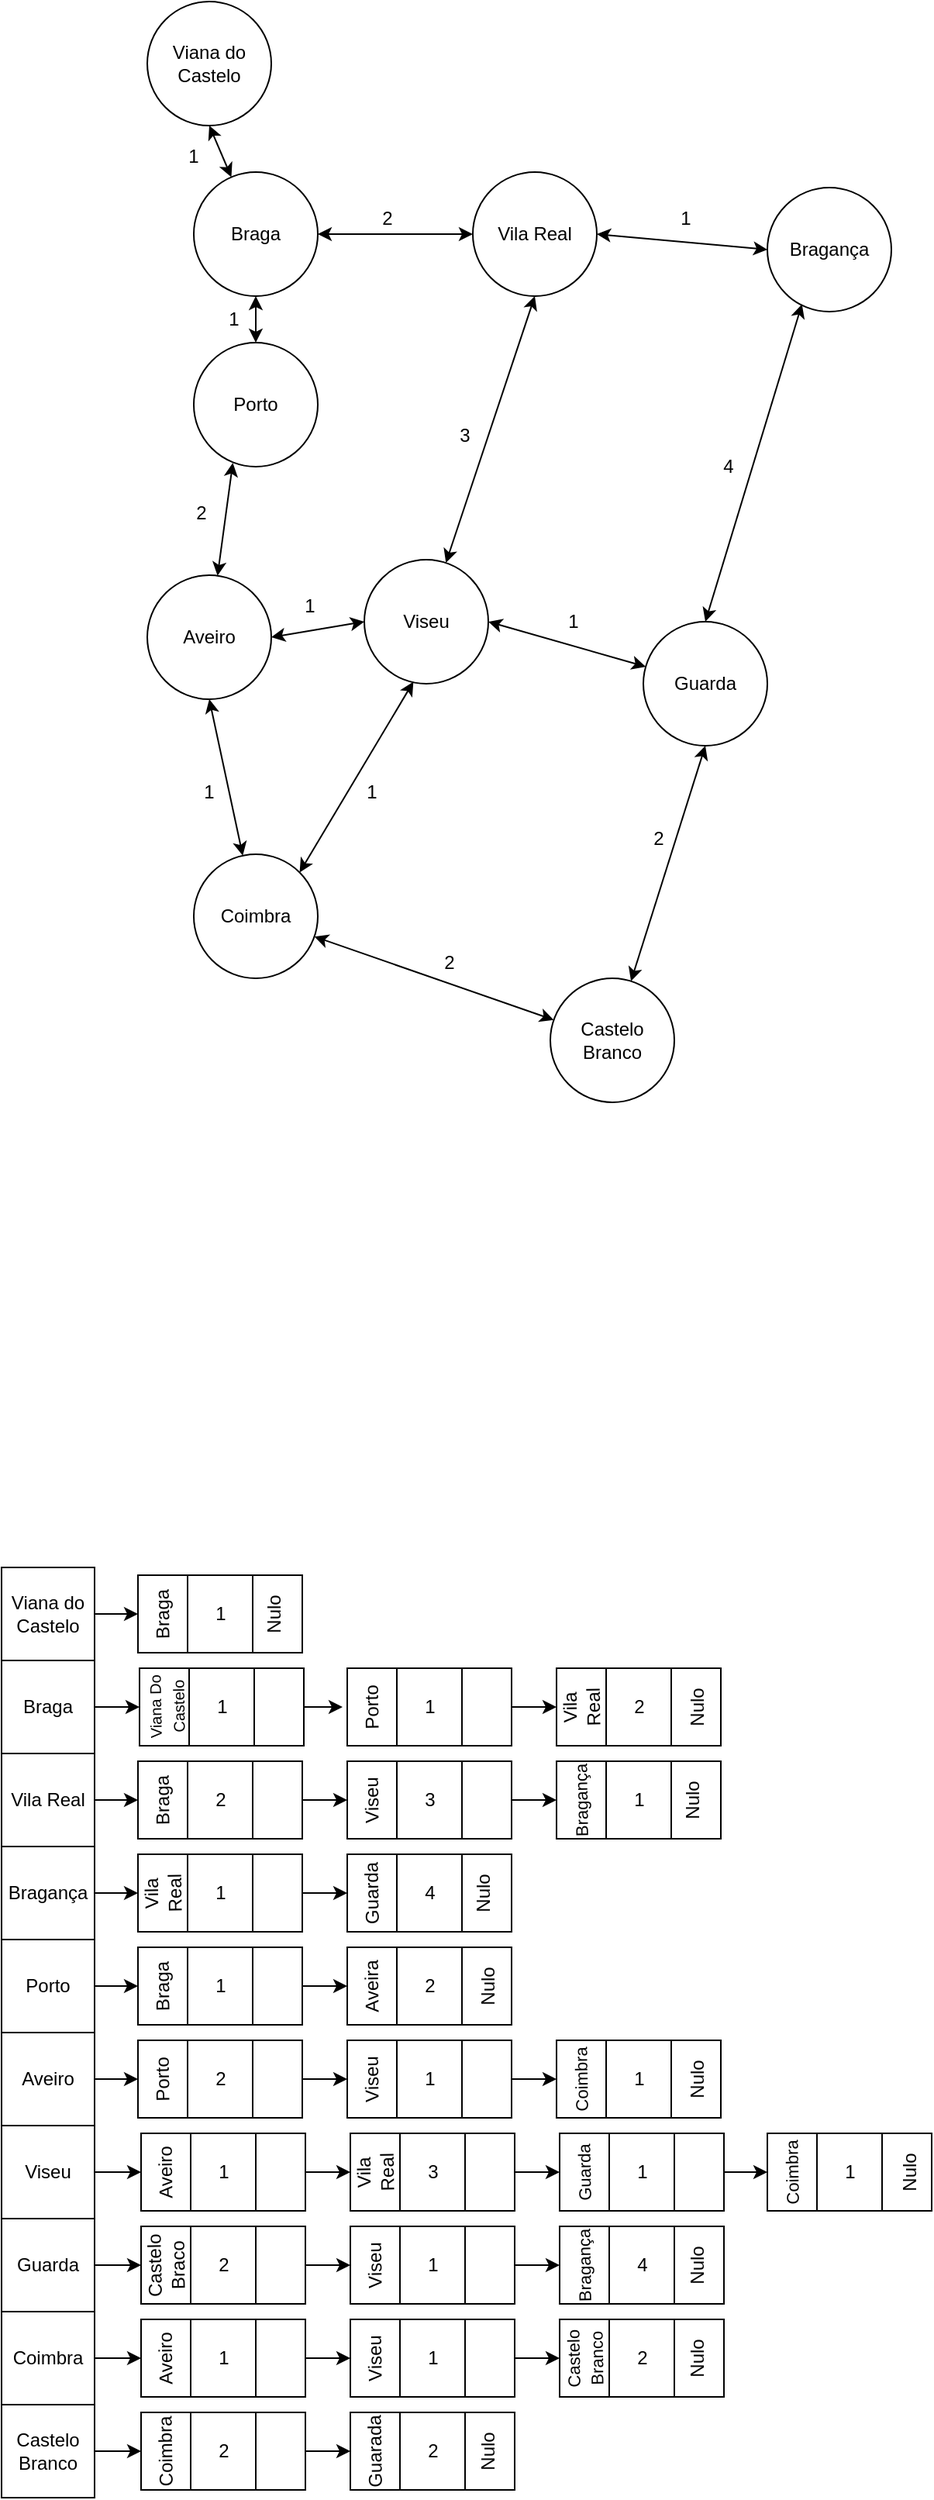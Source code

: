 <mxfile version="13.1.3" type="device"><diagram id="NVcvE7cO27lA0nnfv-eM" name="Page-1"><mxGraphModel dx="1673" dy="946" grid="1" gridSize="10" guides="1" tooltips="1" connect="1" arrows="1" fold="1" page="1" pageScale="1" pageWidth="827" pageHeight="1169" math="0" shadow="0"><root><mxCell id="0"/><mxCell id="1" parent="0"/><mxCell id="3YwK99u5_IpvNGPO7dQ3-2" value="Viana do Castelo" style="ellipse;whiteSpace=wrap;html=1;aspect=fixed;" parent="1" vertex="1"><mxGeometry x="174" y="230" width="80" height="80" as="geometry"/></mxCell><mxCell id="3YwK99u5_IpvNGPO7dQ3-3" value="Braga" style="ellipse;whiteSpace=wrap;html=1;aspect=fixed;" parent="1" vertex="1"><mxGeometry x="204" y="340" width="80" height="80" as="geometry"/></mxCell><mxCell id="3YwK99u5_IpvNGPO7dQ3-4" value="Porto" style="ellipse;whiteSpace=wrap;html=1;aspect=fixed;" parent="1" vertex="1"><mxGeometry x="204" y="450" width="80" height="80" as="geometry"/></mxCell><mxCell id="3YwK99u5_IpvNGPO7dQ3-5" value="Aveiro" style="ellipse;whiteSpace=wrap;html=1;aspect=fixed;" parent="1" vertex="1"><mxGeometry x="174" y="600" width="80" height="80" as="geometry"/></mxCell><mxCell id="3YwK99u5_IpvNGPO7dQ3-6" value="Vila Real" style="ellipse;whiteSpace=wrap;html=1;aspect=fixed;" parent="1" vertex="1"><mxGeometry x="384" y="340" width="80" height="80" as="geometry"/></mxCell><mxCell id="3YwK99u5_IpvNGPO7dQ3-7" value="Viseu" style="ellipse;whiteSpace=wrap;html=1;aspect=fixed;" parent="1" vertex="1"><mxGeometry x="314" y="590" width="80" height="80" as="geometry"/></mxCell><mxCell id="3YwK99u5_IpvNGPO7dQ3-8" value="Guarda" style="ellipse;whiteSpace=wrap;html=1;aspect=fixed;" parent="1" vertex="1"><mxGeometry x="494" y="630" width="80" height="80" as="geometry"/></mxCell><mxCell id="3YwK99u5_IpvNGPO7dQ3-9" value="Bragança" style="ellipse;whiteSpace=wrap;html=1;aspect=fixed;" parent="1" vertex="1"><mxGeometry x="574" y="350" width="80" height="80" as="geometry"/></mxCell><mxCell id="3YwK99u5_IpvNGPO7dQ3-10" value="Coimbra" style="ellipse;whiteSpace=wrap;html=1;aspect=fixed;" parent="1" vertex="1"><mxGeometry x="204" y="780" width="80" height="80" as="geometry"/></mxCell><mxCell id="3YwK99u5_IpvNGPO7dQ3-11" value="Castelo Branco" style="ellipse;whiteSpace=wrap;html=1;aspect=fixed;" parent="1" vertex="1"><mxGeometry x="434" y="860" width="80" height="80" as="geometry"/></mxCell><mxCell id="3YwK99u5_IpvNGPO7dQ3-12" value="" style="endArrow=classic;startArrow=classic;html=1;entryX=0.5;entryY=1;entryDx=0;entryDy=0;" parent="1" source="3YwK99u5_IpvNGPO7dQ3-3" target="3YwK99u5_IpvNGPO7dQ3-2" edge="1"><mxGeometry width="50" height="50" relative="1" as="geometry"><mxPoint x="134" y="420" as="sourcePoint"/><mxPoint x="184" y="370" as="targetPoint"/></mxGeometry></mxCell><mxCell id="3YwK99u5_IpvNGPO7dQ3-13" value="" style="endArrow=classic;startArrow=classic;html=1;exitX=1;exitY=0.5;exitDx=0;exitDy=0;entryX=0;entryY=0.5;entryDx=0;entryDy=0;" parent="1" source="3YwK99u5_IpvNGPO7dQ3-3" target="3YwK99u5_IpvNGPO7dQ3-6" edge="1"><mxGeometry width="50" height="50" relative="1" as="geometry"><mxPoint x="324" y="480" as="sourcePoint"/><mxPoint x="374" y="430" as="targetPoint"/></mxGeometry></mxCell><mxCell id="3YwK99u5_IpvNGPO7dQ3-14" value="" style="endArrow=classic;startArrow=classic;html=1;exitX=1;exitY=0.5;exitDx=0;exitDy=0;entryX=0;entryY=0.5;entryDx=0;entryDy=0;" parent="1" source="3YwK99u5_IpvNGPO7dQ3-6" target="3YwK99u5_IpvNGPO7dQ3-9" edge="1"><mxGeometry width="50" height="50" relative="1" as="geometry"><mxPoint x="474" y="490" as="sourcePoint"/><mxPoint x="524" y="440" as="targetPoint"/></mxGeometry></mxCell><mxCell id="3YwK99u5_IpvNGPO7dQ3-15" value="" style="endArrow=classic;startArrow=classic;html=1;exitX=0.5;exitY=1;exitDx=0;exitDy=0;entryX=0.5;entryY=0;entryDx=0;entryDy=0;" parent="1" source="3YwK99u5_IpvNGPO7dQ3-3" target="3YwK99u5_IpvNGPO7dQ3-4" edge="1"><mxGeometry width="50" height="50" relative="1" as="geometry"><mxPoint x="314" y="490" as="sourcePoint"/><mxPoint x="364" y="440" as="targetPoint"/></mxGeometry></mxCell><mxCell id="3YwK99u5_IpvNGPO7dQ3-16" value="" style="endArrow=classic;startArrow=classic;html=1;exitX=0.315;exitY=0.969;exitDx=0;exitDy=0;exitPerimeter=0;" parent="1" source="3YwK99u5_IpvNGPO7dQ3-4" target="3YwK99u5_IpvNGPO7dQ3-5" edge="1"><mxGeometry width="50" height="50" relative="1" as="geometry"><mxPoint x="834" y="640" as="sourcePoint"/><mxPoint x="454" y="510" as="targetPoint"/></mxGeometry></mxCell><mxCell id="3YwK99u5_IpvNGPO7dQ3-17" value="" style="endArrow=classic;startArrow=classic;html=1;exitX=1;exitY=0.5;exitDx=0;exitDy=0;entryX=0;entryY=0.5;entryDx=0;entryDy=0;" parent="1" source="3YwK99u5_IpvNGPO7dQ3-5" target="3YwK99u5_IpvNGPO7dQ3-7" edge="1"><mxGeometry width="50" height="50" relative="1" as="geometry"><mxPoint x="284" y="590" as="sourcePoint"/><mxPoint x="334" y="540" as="targetPoint"/></mxGeometry></mxCell><mxCell id="3YwK99u5_IpvNGPO7dQ3-18" value="" style="endArrow=classic;startArrow=classic;html=1;exitX=1;exitY=0.5;exitDx=0;exitDy=0;" parent="1" source="3YwK99u5_IpvNGPO7dQ3-7" target="3YwK99u5_IpvNGPO7dQ3-8" edge="1"><mxGeometry width="50" height="50" relative="1" as="geometry"><mxPoint x="404" y="620" as="sourcePoint"/><mxPoint x="454" y="570" as="targetPoint"/></mxGeometry></mxCell><mxCell id="3YwK99u5_IpvNGPO7dQ3-19" value="" style="endArrow=classic;startArrow=classic;html=1;entryX=0.5;entryY=1;entryDx=0;entryDy=0;" parent="1" source="3YwK99u5_IpvNGPO7dQ3-7" target="3YwK99u5_IpvNGPO7dQ3-6" edge="1"><mxGeometry width="50" height="50" relative="1" as="geometry"><mxPoint x="394" y="540" as="sourcePoint"/><mxPoint x="444" y="490" as="targetPoint"/></mxGeometry></mxCell><mxCell id="3YwK99u5_IpvNGPO7dQ3-20" value="" style="endArrow=classic;startArrow=classic;html=1;exitX=0.5;exitY=0;exitDx=0;exitDy=0;entryX=0.279;entryY=0.94;entryDx=0;entryDy=0;entryPerimeter=0;" parent="1" source="3YwK99u5_IpvNGPO7dQ3-8" target="3YwK99u5_IpvNGPO7dQ3-9" edge="1"><mxGeometry width="50" height="50" relative="1" as="geometry"><mxPoint x="494" y="540" as="sourcePoint"/><mxPoint x="944" y="610" as="targetPoint"/></mxGeometry></mxCell><mxCell id="3YwK99u5_IpvNGPO7dQ3-21" value="" style="endArrow=classic;startArrow=classic;html=1;entryX=0.396;entryY=0.984;entryDx=0;entryDy=0;entryPerimeter=0;exitX=1;exitY=0;exitDx=0;exitDy=0;" parent="1" source="3YwK99u5_IpvNGPO7dQ3-10" target="3YwK99u5_IpvNGPO7dQ3-7" edge="1"><mxGeometry width="50" height="50" relative="1" as="geometry"><mxPoint x="224" y="760" as="sourcePoint"/><mxPoint x="274" y="710" as="targetPoint"/></mxGeometry></mxCell><mxCell id="3YwK99u5_IpvNGPO7dQ3-22" value="" style="endArrow=classic;startArrow=classic;html=1;entryX=0.5;entryY=1;entryDx=0;entryDy=0;" parent="1" source="3YwK99u5_IpvNGPO7dQ3-10" target="3YwK99u5_IpvNGPO7dQ3-5" edge="1"><mxGeometry width="50" height="50" relative="1" as="geometry"><mxPoint x="184" y="760" as="sourcePoint"/><mxPoint x="234" y="710" as="targetPoint"/></mxGeometry></mxCell><mxCell id="3YwK99u5_IpvNGPO7dQ3-23" value="" style="endArrow=classic;startArrow=classic;html=1;entryX=0.5;entryY=1;entryDx=0;entryDy=0;" parent="1" source="3YwK99u5_IpvNGPO7dQ3-11" target="3YwK99u5_IpvNGPO7dQ3-8" edge="1"><mxGeometry width="50" height="50" relative="1" as="geometry"><mxPoint x="424" y="800" as="sourcePoint"/><mxPoint x="474" y="750" as="targetPoint"/></mxGeometry></mxCell><mxCell id="3YwK99u5_IpvNGPO7dQ3-24" value="" style="endArrow=classic;startArrow=classic;html=1;" parent="1" source="3YwK99u5_IpvNGPO7dQ3-10" target="3YwK99u5_IpvNGPO7dQ3-11" edge="1"><mxGeometry width="50" height="50" relative="1" as="geometry"><mxPoint x="354" y="890" as="sourcePoint"/><mxPoint x="404" y="840" as="targetPoint"/></mxGeometry></mxCell><mxCell id="3YwK99u5_IpvNGPO7dQ3-25" value="1" style="text;html=1;strokeColor=none;fillColor=none;align=center;verticalAlign=middle;whiteSpace=wrap;rounded=0;" parent="1" vertex="1"><mxGeometry x="194" y="320" width="20" height="20" as="geometry"/></mxCell><mxCell id="3YwK99u5_IpvNGPO7dQ3-26" value="1" style="text;html=1;strokeColor=none;fillColor=none;align=center;verticalAlign=middle;whiteSpace=wrap;rounded=0;" parent="1" vertex="1"><mxGeometry x="225" y="425" width="10" height="20" as="geometry"/></mxCell><mxCell id="3YwK99u5_IpvNGPO7dQ3-28" value="2" style="text;html=1;strokeColor=none;fillColor=none;align=center;verticalAlign=middle;whiteSpace=wrap;rounded=0;" parent="1" vertex="1"><mxGeometry x="324" y="360" width="10" height="20" as="geometry"/></mxCell><mxCell id="3YwK99u5_IpvNGPO7dQ3-29" value="2" style="text;html=1;strokeColor=none;fillColor=none;align=center;verticalAlign=middle;whiteSpace=wrap;rounded=0;" parent="1" vertex="1"><mxGeometry x="204" y="550" width="10" height="20" as="geometry"/></mxCell><mxCell id="3YwK99u5_IpvNGPO7dQ3-30" value="1" style="text;html=1;strokeColor=none;fillColor=none;align=center;verticalAlign=middle;whiteSpace=wrap;rounded=0;" parent="1" vertex="1"><mxGeometry x="274" y="610" width="10" height="20" as="geometry"/></mxCell><mxCell id="3YwK99u5_IpvNGPO7dQ3-31" value="3" style="text;html=1;strokeColor=none;fillColor=none;align=center;verticalAlign=middle;whiteSpace=wrap;rounded=0;" parent="1" vertex="1"><mxGeometry x="374" y="500" width="10" height="20" as="geometry"/></mxCell><mxCell id="3YwK99u5_IpvNGPO7dQ3-32" value="1" style="text;html=1;strokeColor=none;fillColor=none;align=center;verticalAlign=middle;whiteSpace=wrap;rounded=0;" parent="1" vertex="1"><mxGeometry x="444" y="620" width="10" height="20" as="geometry"/></mxCell><mxCell id="3YwK99u5_IpvNGPO7dQ3-33" value="1" style="text;html=1;strokeColor=none;fillColor=none;align=center;verticalAlign=middle;whiteSpace=wrap;rounded=0;" parent="1" vertex="1"><mxGeometry x="514" y="360" width="15" height="20" as="geometry"/></mxCell><mxCell id="3YwK99u5_IpvNGPO7dQ3-34" value="4" style="text;html=1;strokeColor=none;fillColor=none;align=center;verticalAlign=middle;whiteSpace=wrap;rounded=0;" parent="1" vertex="1"><mxGeometry x="544" y="520" width="10" height="20" as="geometry"/></mxCell><mxCell id="3YwK99u5_IpvNGPO7dQ3-35" value="1" style="text;html=1;strokeColor=none;fillColor=none;align=center;verticalAlign=middle;whiteSpace=wrap;rounded=0;" parent="1" vertex="1"><mxGeometry x="209" y="730" width="10" height="20" as="geometry"/></mxCell><mxCell id="3YwK99u5_IpvNGPO7dQ3-36" value="1" style="text;html=1;strokeColor=none;fillColor=none;align=center;verticalAlign=middle;whiteSpace=wrap;rounded=0;" parent="1" vertex="1"><mxGeometry x="314" y="730" width="10" height="20" as="geometry"/></mxCell><mxCell id="3YwK99u5_IpvNGPO7dQ3-37" value="2" style="text;html=1;strokeColor=none;fillColor=none;align=center;verticalAlign=middle;whiteSpace=wrap;rounded=0;" parent="1" vertex="1"><mxGeometry x="364" y="840" width="10" height="20" as="geometry"/></mxCell><mxCell id="3YwK99u5_IpvNGPO7dQ3-38" value="2" style="text;html=1;strokeColor=none;fillColor=none;align=center;verticalAlign=middle;whiteSpace=wrap;rounded=0;" parent="1" vertex="1"><mxGeometry x="499" y="760" width="10" height="20" as="geometry"/></mxCell><mxCell id="wB2YZSrQvZkspdlCAFsb-27" style="edgeStyle=orthogonalEdgeStyle;rounded=0;orthogonalLoop=1;jettySize=auto;html=1;exitX=1;exitY=0.5;exitDx=0;exitDy=0;entryX=0;entryY=0.5;entryDx=0;entryDy=0;" edge="1" parent="1" source="wB2YZSrQvZkspdlCAFsb-4" target="wB2YZSrQvZkspdlCAFsb-24"><mxGeometry relative="1" as="geometry"/></mxCell><mxCell id="wB2YZSrQvZkspdlCAFsb-4" value="Viana do Castelo" style="whiteSpace=wrap;html=1;aspect=fixed;" vertex="1" parent="1"><mxGeometry x="80" y="1240" width="60" height="60" as="geometry"/></mxCell><mxCell id="wB2YZSrQvZkspdlCAFsb-123" style="edgeStyle=orthogonalEdgeStyle;rounded=0;orthogonalLoop=1;jettySize=auto;html=1;exitX=1;exitY=0.5;exitDx=0;exitDy=0;entryX=0;entryY=0.5;entryDx=0;entryDy=0;" edge="1" parent="1" source="wB2YZSrQvZkspdlCAFsb-15" target="wB2YZSrQvZkspdlCAFsb-120"><mxGeometry relative="1" as="geometry"/></mxCell><mxCell id="wB2YZSrQvZkspdlCAFsb-15" value="Braga" style="whiteSpace=wrap;html=1;aspect=fixed;" vertex="1" parent="1"><mxGeometry x="80" y="1300" width="60" height="60" as="geometry"/></mxCell><mxCell id="wB2YZSrQvZkspdlCAFsb-43" style="edgeStyle=orthogonalEdgeStyle;rounded=0;orthogonalLoop=1;jettySize=auto;html=1;exitX=1;exitY=0.5;exitDx=0;exitDy=0;entryX=0;entryY=0.5;entryDx=0;entryDy=0;" edge="1" parent="1" source="wB2YZSrQvZkspdlCAFsb-16" target="wB2YZSrQvZkspdlCAFsb-37"><mxGeometry relative="1" as="geometry"/></mxCell><mxCell id="wB2YZSrQvZkspdlCAFsb-16" value="Vila Real" style="whiteSpace=wrap;html=1;aspect=fixed;" vertex="1" parent="1"><mxGeometry x="80" y="1360" width="60" height="60" as="geometry"/></mxCell><mxCell id="wB2YZSrQvZkspdlCAFsb-62" style="edgeStyle=orthogonalEdgeStyle;rounded=0;orthogonalLoop=1;jettySize=auto;html=1;exitX=1;exitY=0.5;exitDx=0;exitDy=0;entryX=0;entryY=0.5;entryDx=0;entryDy=0;" edge="1" parent="1" source="wB2YZSrQvZkspdlCAFsb-17" target="wB2YZSrQvZkspdlCAFsb-53"><mxGeometry relative="1" as="geometry"/></mxCell><mxCell id="wB2YZSrQvZkspdlCAFsb-17" value="Bragança" style="whiteSpace=wrap;html=1;aspect=fixed;" vertex="1" parent="1"><mxGeometry x="80" y="1420" width="60" height="60" as="geometry"/></mxCell><mxCell id="wB2YZSrQvZkspdlCAFsb-63" style="edgeStyle=orthogonalEdgeStyle;rounded=0;orthogonalLoop=1;jettySize=auto;html=1;exitX=1;exitY=0.5;exitDx=0;exitDy=0;entryX=0;entryY=0.5;entryDx=0;entryDy=0;" edge="1" parent="1" source="wB2YZSrQvZkspdlCAFsb-18" target="wB2YZSrQvZkspdlCAFsb-58"><mxGeometry relative="1" as="geometry"/></mxCell><mxCell id="wB2YZSrQvZkspdlCAFsb-18" value="Porto" style="whiteSpace=wrap;html=1;aspect=fixed;" vertex="1" parent="1"><mxGeometry x="80" y="1480" width="60" height="60" as="geometry"/></mxCell><mxCell id="wB2YZSrQvZkspdlCAFsb-104" style="edgeStyle=orthogonalEdgeStyle;rounded=0;orthogonalLoop=1;jettySize=auto;html=1;exitX=1;exitY=0.5;exitDx=0;exitDy=0;entryX=0;entryY=0.5;entryDx=0;entryDy=0;" edge="1" parent="1" source="wB2YZSrQvZkspdlCAFsb-19" target="wB2YZSrQvZkspdlCAFsb-65"><mxGeometry relative="1" as="geometry"/></mxCell><mxCell id="wB2YZSrQvZkspdlCAFsb-19" value="Aveiro" style="whiteSpace=wrap;html=1;aspect=fixed;" vertex="1" parent="1"><mxGeometry x="80" y="1540" width="60" height="60" as="geometry"/></mxCell><mxCell id="wB2YZSrQvZkspdlCAFsb-105" style="edgeStyle=orthogonalEdgeStyle;rounded=0;orthogonalLoop=1;jettySize=auto;html=1;exitX=1;exitY=0.5;exitDx=0;exitDy=0;entryX=0;entryY=0.5;entryDx=0;entryDy=0;" edge="1" parent="1" source="wB2YZSrQvZkspdlCAFsb-20" target="wB2YZSrQvZkspdlCAFsb-73"><mxGeometry relative="1" as="geometry"/></mxCell><mxCell id="wB2YZSrQvZkspdlCAFsb-20" value="Viseu" style="whiteSpace=wrap;html=1;aspect=fixed;" vertex="1" parent="1"><mxGeometry x="80" y="1600" width="60" height="60" as="geometry"/></mxCell><mxCell id="wB2YZSrQvZkspdlCAFsb-107" style="edgeStyle=orthogonalEdgeStyle;rounded=0;orthogonalLoop=1;jettySize=auto;html=1;exitX=1;exitY=0.5;exitDx=0;exitDy=0;entryX=0;entryY=0.5;entryDx=0;entryDy=0;" edge="1" parent="1" source="wB2YZSrQvZkspdlCAFsb-21" target="wB2YZSrQvZkspdlCAFsb-84"><mxGeometry relative="1" as="geometry"/></mxCell><mxCell id="wB2YZSrQvZkspdlCAFsb-21" value="Guarda" style="whiteSpace=wrap;html=1;aspect=fixed;" vertex="1" parent="1"><mxGeometry x="80" y="1660" width="60" height="60" as="geometry"/></mxCell><mxCell id="wB2YZSrQvZkspdlCAFsb-108" style="edgeStyle=orthogonalEdgeStyle;rounded=0;orthogonalLoop=1;jettySize=auto;html=1;exitX=1;exitY=0.5;exitDx=0;exitDy=0;entryX=0;entryY=0.5;entryDx=0;entryDy=0;" edge="1" parent="1" source="wB2YZSrQvZkspdlCAFsb-22" target="wB2YZSrQvZkspdlCAFsb-92"><mxGeometry relative="1" as="geometry"/></mxCell><mxCell id="wB2YZSrQvZkspdlCAFsb-22" value="Coimbra" style="whiteSpace=wrap;html=1;aspect=fixed;" vertex="1" parent="1"><mxGeometry x="80" y="1720" width="60" height="60" as="geometry"/></mxCell><mxCell id="wB2YZSrQvZkspdlCAFsb-109" style="edgeStyle=orthogonalEdgeStyle;rounded=0;orthogonalLoop=1;jettySize=auto;html=1;exitX=1;exitY=0.5;exitDx=0;exitDy=0;entryX=0;entryY=0.5;entryDx=0;entryDy=0;" edge="1" parent="1" source="wB2YZSrQvZkspdlCAFsb-23" target="wB2YZSrQvZkspdlCAFsb-100"><mxGeometry relative="1" as="geometry"/></mxCell><mxCell id="wB2YZSrQvZkspdlCAFsb-23" value="Castelo Branco" style="whiteSpace=wrap;html=1;aspect=fixed;" vertex="1" parent="1"><mxGeometry x="80" y="1780" width="60" height="60" as="geometry"/></mxCell><mxCell id="wB2YZSrQvZkspdlCAFsb-24" value="1" style="shape=process;whiteSpace=wrap;html=1;backgroundOutline=1;size=0.3;" vertex="1" parent="1"><mxGeometry x="168" y="1245" width="106" height="50" as="geometry"/></mxCell><mxCell id="wB2YZSrQvZkspdlCAFsb-25" value="Braga" style="text;html=1;strokeColor=none;fillColor=none;align=center;verticalAlign=middle;whiteSpace=wrap;rounded=0;rotation=-91;" vertex="1" parent="1"><mxGeometry x="164" y="1260" width="40" height="20" as="geometry"/></mxCell><mxCell id="wB2YZSrQvZkspdlCAFsb-34" style="edgeStyle=orthogonalEdgeStyle;rounded=0;orthogonalLoop=1;jettySize=auto;html=1;exitX=1;exitY=0.5;exitDx=0;exitDy=0;entryX=0;entryY=0.5;entryDx=0;entryDy=0;" edge="1" parent="1" source="wB2YZSrQvZkspdlCAFsb-30" target="wB2YZSrQvZkspdlCAFsb-32"><mxGeometry relative="1" as="geometry"/></mxCell><mxCell id="wB2YZSrQvZkspdlCAFsb-30" value="1" style="shape=process;whiteSpace=wrap;html=1;backgroundOutline=1;size=0.3;" vertex="1" parent="1"><mxGeometry x="303" y="1305" width="106" height="50" as="geometry"/></mxCell><mxCell id="wB2YZSrQvZkspdlCAFsb-31" value="Porto" style="text;html=1;strokeColor=none;fillColor=none;align=center;verticalAlign=middle;whiteSpace=wrap;rounded=0;rotation=-91;" vertex="1" parent="1"><mxGeometry x="299" y="1320" width="40" height="20" as="geometry"/></mxCell><mxCell id="wB2YZSrQvZkspdlCAFsb-32" value="2" style="shape=process;whiteSpace=wrap;html=1;backgroundOutline=1;size=0.3;" vertex="1" parent="1"><mxGeometry x="438" y="1305" width="106" height="50" as="geometry"/></mxCell><mxCell id="wB2YZSrQvZkspdlCAFsb-33" value="Vila Real" style="text;html=1;strokeColor=none;fillColor=none;align=center;verticalAlign=middle;whiteSpace=wrap;rounded=0;rotation=-91;" vertex="1" parent="1"><mxGeometry x="434" y="1320" width="40" height="20" as="geometry"/></mxCell><mxCell id="wB2YZSrQvZkspdlCAFsb-36" style="edgeStyle=orthogonalEdgeStyle;rounded=0;orthogonalLoop=1;jettySize=auto;html=1;exitX=1;exitY=0.5;exitDx=0;exitDy=0;entryX=0;entryY=0.5;entryDx=0;entryDy=0;" edge="1" parent="1" source="wB2YZSrQvZkspdlCAFsb-37" target="wB2YZSrQvZkspdlCAFsb-39"><mxGeometry relative="1" as="geometry"/></mxCell><mxCell id="wB2YZSrQvZkspdlCAFsb-37" value="2" style="shape=process;whiteSpace=wrap;html=1;backgroundOutline=1;size=0.3;" vertex="1" parent="1"><mxGeometry x="168" y="1365" width="106" height="50" as="geometry"/></mxCell><mxCell id="wB2YZSrQvZkspdlCAFsb-38" value="Braga" style="text;html=1;strokeColor=none;fillColor=none;align=center;verticalAlign=middle;whiteSpace=wrap;rounded=0;rotation=-91;" vertex="1" parent="1"><mxGeometry x="164" y="1380" width="40" height="20" as="geometry"/></mxCell><mxCell id="wB2YZSrQvZkspdlCAFsb-51" style="edgeStyle=orthogonalEdgeStyle;rounded=0;orthogonalLoop=1;jettySize=auto;html=1;exitX=1;exitY=0.5;exitDx=0;exitDy=0;entryX=0;entryY=0.5;entryDx=0;entryDy=0;" edge="1" parent="1" source="wB2YZSrQvZkspdlCAFsb-39" target="wB2YZSrQvZkspdlCAFsb-49"><mxGeometry relative="1" as="geometry"/></mxCell><mxCell id="wB2YZSrQvZkspdlCAFsb-39" value="3" style="shape=process;whiteSpace=wrap;html=1;backgroundOutline=1;size=0.3;" vertex="1" parent="1"><mxGeometry x="303" y="1365" width="106" height="50" as="geometry"/></mxCell><mxCell id="wB2YZSrQvZkspdlCAFsb-40" value="Viseu" style="text;html=1;strokeColor=none;fillColor=none;align=center;verticalAlign=middle;whiteSpace=wrap;rounded=0;rotation=-91;" vertex="1" parent="1"><mxGeometry x="299" y="1380" width="40" height="20" as="geometry"/></mxCell><mxCell id="wB2YZSrQvZkspdlCAFsb-49" value="1" style="shape=process;whiteSpace=wrap;html=1;backgroundOutline=1;size=0.3;" vertex="1" parent="1"><mxGeometry x="438" y="1365" width="106" height="50" as="geometry"/></mxCell><mxCell id="wB2YZSrQvZkspdlCAFsb-50" value="&lt;font style=&quot;font-size: 11px&quot;&gt;Bragança&lt;/font&gt;" style="text;html=1;strokeColor=none;fillColor=none;align=center;verticalAlign=middle;whiteSpace=wrap;rounded=0;rotation=-91;" vertex="1" parent="1"><mxGeometry x="434" y="1380" width="40" height="20" as="geometry"/></mxCell><mxCell id="wB2YZSrQvZkspdlCAFsb-52" style="edgeStyle=orthogonalEdgeStyle;rounded=0;orthogonalLoop=1;jettySize=auto;html=1;exitX=1;exitY=0.5;exitDx=0;exitDy=0;entryX=0;entryY=0.5;entryDx=0;entryDy=0;" edge="1" parent="1" source="wB2YZSrQvZkspdlCAFsb-53" target="wB2YZSrQvZkspdlCAFsb-55"><mxGeometry relative="1" as="geometry"/></mxCell><mxCell id="wB2YZSrQvZkspdlCAFsb-53" value="1" style="shape=process;whiteSpace=wrap;html=1;backgroundOutline=1;size=0.3;" vertex="1" parent="1"><mxGeometry x="168" y="1425" width="106" height="50" as="geometry"/></mxCell><mxCell id="wB2YZSrQvZkspdlCAFsb-54" value="Vila Real" style="text;html=1;strokeColor=none;fillColor=none;align=center;verticalAlign=middle;whiteSpace=wrap;rounded=0;rotation=-91;" vertex="1" parent="1"><mxGeometry x="164" y="1440" width="40" height="20" as="geometry"/></mxCell><mxCell id="wB2YZSrQvZkspdlCAFsb-55" value="4" style="shape=process;whiteSpace=wrap;html=1;backgroundOutline=1;size=0.3;" vertex="1" parent="1"><mxGeometry x="303" y="1425" width="106" height="50" as="geometry"/></mxCell><mxCell id="wB2YZSrQvZkspdlCAFsb-56" value="Guarda" style="text;html=1;strokeColor=none;fillColor=none;align=center;verticalAlign=middle;whiteSpace=wrap;rounded=0;rotation=-91;" vertex="1" parent="1"><mxGeometry x="299" y="1440" width="40" height="20" as="geometry"/></mxCell><mxCell id="wB2YZSrQvZkspdlCAFsb-57" style="edgeStyle=orthogonalEdgeStyle;rounded=0;orthogonalLoop=1;jettySize=auto;html=1;exitX=1;exitY=0.5;exitDx=0;exitDy=0;entryX=0;entryY=0.5;entryDx=0;entryDy=0;" edge="1" parent="1" source="wB2YZSrQvZkspdlCAFsb-58" target="wB2YZSrQvZkspdlCAFsb-60"><mxGeometry relative="1" as="geometry"/></mxCell><mxCell id="wB2YZSrQvZkspdlCAFsb-58" value="1" style="shape=process;whiteSpace=wrap;html=1;backgroundOutline=1;size=0.3;" vertex="1" parent="1"><mxGeometry x="168" y="1485" width="106" height="50" as="geometry"/></mxCell><mxCell id="wB2YZSrQvZkspdlCAFsb-59" value="Braga" style="text;html=1;strokeColor=none;fillColor=none;align=center;verticalAlign=middle;whiteSpace=wrap;rounded=0;rotation=-91;" vertex="1" parent="1"><mxGeometry x="164" y="1500" width="40" height="20" as="geometry"/></mxCell><mxCell id="wB2YZSrQvZkspdlCAFsb-60" value="2" style="shape=process;whiteSpace=wrap;html=1;backgroundOutline=1;size=0.3;" vertex="1" parent="1"><mxGeometry x="303" y="1485" width="106" height="50" as="geometry"/></mxCell><mxCell id="wB2YZSrQvZkspdlCAFsb-61" value="Aveira" style="text;html=1;strokeColor=none;fillColor=none;align=center;verticalAlign=middle;whiteSpace=wrap;rounded=0;rotation=-91;" vertex="1" parent="1"><mxGeometry x="299" y="1500" width="40" height="20" as="geometry"/></mxCell><mxCell id="wB2YZSrQvZkspdlCAFsb-64" style="edgeStyle=orthogonalEdgeStyle;rounded=0;orthogonalLoop=1;jettySize=auto;html=1;exitX=1;exitY=0.5;exitDx=0;exitDy=0;entryX=0;entryY=0.5;entryDx=0;entryDy=0;" edge="1" parent="1" source="wB2YZSrQvZkspdlCAFsb-65" target="wB2YZSrQvZkspdlCAFsb-68"><mxGeometry relative="1" as="geometry"/></mxCell><mxCell id="wB2YZSrQvZkspdlCAFsb-65" value="2" style="shape=process;whiteSpace=wrap;html=1;backgroundOutline=1;size=0.3;" vertex="1" parent="1"><mxGeometry x="168" y="1545" width="106" height="50" as="geometry"/></mxCell><mxCell id="wB2YZSrQvZkspdlCAFsb-66" value="Porto" style="text;html=1;strokeColor=none;fillColor=none;align=center;verticalAlign=middle;whiteSpace=wrap;rounded=0;rotation=-91;" vertex="1" parent="1"><mxGeometry x="164" y="1560" width="40" height="20" as="geometry"/></mxCell><mxCell id="wB2YZSrQvZkspdlCAFsb-67" style="edgeStyle=orthogonalEdgeStyle;rounded=0;orthogonalLoop=1;jettySize=auto;html=1;exitX=1;exitY=0.5;exitDx=0;exitDy=0;entryX=0;entryY=0.5;entryDx=0;entryDy=0;" edge="1" parent="1" source="wB2YZSrQvZkspdlCAFsb-68" target="wB2YZSrQvZkspdlCAFsb-70"><mxGeometry relative="1" as="geometry"/></mxCell><mxCell id="wB2YZSrQvZkspdlCAFsb-68" value="1" style="shape=process;whiteSpace=wrap;html=1;backgroundOutline=1;size=0.3;" vertex="1" parent="1"><mxGeometry x="303" y="1545" width="106" height="50" as="geometry"/></mxCell><mxCell id="wB2YZSrQvZkspdlCAFsb-69" value="Viseu" style="text;html=1;strokeColor=none;fillColor=none;align=center;verticalAlign=middle;whiteSpace=wrap;rounded=0;rotation=-91;" vertex="1" parent="1"><mxGeometry x="299" y="1560" width="40" height="20" as="geometry"/></mxCell><mxCell id="wB2YZSrQvZkspdlCAFsb-70" value="1" style="shape=process;whiteSpace=wrap;html=1;backgroundOutline=1;size=0.3;" vertex="1" parent="1"><mxGeometry x="438" y="1545" width="106" height="50" as="geometry"/></mxCell><mxCell id="wB2YZSrQvZkspdlCAFsb-71" value="&lt;font style=&quot;font-size: 11px&quot;&gt;Coimbra&lt;/font&gt;" style="text;html=1;strokeColor=none;fillColor=none;align=center;verticalAlign=middle;whiteSpace=wrap;rounded=0;rotation=-91;" vertex="1" parent="1"><mxGeometry x="434" y="1560" width="40" height="20" as="geometry"/></mxCell><mxCell id="wB2YZSrQvZkspdlCAFsb-72" style="edgeStyle=orthogonalEdgeStyle;rounded=0;orthogonalLoop=1;jettySize=auto;html=1;exitX=1;exitY=0.5;exitDx=0;exitDy=0;entryX=0;entryY=0.5;entryDx=0;entryDy=0;" edge="1" parent="1" source="wB2YZSrQvZkspdlCAFsb-73" target="wB2YZSrQvZkspdlCAFsb-76"><mxGeometry relative="1" as="geometry"/></mxCell><mxCell id="wB2YZSrQvZkspdlCAFsb-73" value="1" style="shape=process;whiteSpace=wrap;html=1;backgroundOutline=1;size=0.3;" vertex="1" parent="1"><mxGeometry x="170" y="1605" width="106" height="50" as="geometry"/></mxCell><mxCell id="wB2YZSrQvZkspdlCAFsb-74" value="Aveiro" style="text;html=1;strokeColor=none;fillColor=none;align=center;verticalAlign=middle;whiteSpace=wrap;rounded=0;rotation=-91;" vertex="1" parent="1"><mxGeometry x="166" y="1620" width="40" height="20" as="geometry"/></mxCell><mxCell id="wB2YZSrQvZkspdlCAFsb-75" style="edgeStyle=orthogonalEdgeStyle;rounded=0;orthogonalLoop=1;jettySize=auto;html=1;exitX=1;exitY=0.5;exitDx=0;exitDy=0;entryX=0;entryY=0.5;entryDx=0;entryDy=0;" edge="1" parent="1" source="wB2YZSrQvZkspdlCAFsb-76" target="wB2YZSrQvZkspdlCAFsb-78"><mxGeometry relative="1" as="geometry"/></mxCell><mxCell id="wB2YZSrQvZkspdlCAFsb-76" value="3" style="shape=process;whiteSpace=wrap;html=1;backgroundOutline=1;size=0.3;" vertex="1" parent="1"><mxGeometry x="305" y="1605" width="106" height="50" as="geometry"/></mxCell><mxCell id="wB2YZSrQvZkspdlCAFsb-77" value="Vila Real" style="text;html=1;strokeColor=none;fillColor=none;align=center;verticalAlign=middle;whiteSpace=wrap;rounded=0;rotation=-91;" vertex="1" parent="1"><mxGeometry x="301" y="1620" width="40" height="20" as="geometry"/></mxCell><mxCell id="wB2YZSrQvZkspdlCAFsb-82" style="edgeStyle=orthogonalEdgeStyle;rounded=0;orthogonalLoop=1;jettySize=auto;html=1;exitX=1;exitY=0.5;exitDx=0;exitDy=0;entryX=0;entryY=0.5;entryDx=0;entryDy=0;" edge="1" parent="1" source="wB2YZSrQvZkspdlCAFsb-78" target="wB2YZSrQvZkspdlCAFsb-80"><mxGeometry relative="1" as="geometry"/></mxCell><mxCell id="wB2YZSrQvZkspdlCAFsb-78" value="1" style="shape=process;whiteSpace=wrap;html=1;backgroundOutline=1;size=0.3;" vertex="1" parent="1"><mxGeometry x="440" y="1605" width="106" height="50" as="geometry"/></mxCell><mxCell id="wB2YZSrQvZkspdlCAFsb-79" value="&lt;font style=&quot;font-size: 11px&quot;&gt;Guarda&lt;/font&gt;" style="text;html=1;strokeColor=none;fillColor=none;align=center;verticalAlign=middle;whiteSpace=wrap;rounded=0;rotation=-91;" vertex="1" parent="1"><mxGeometry x="436" y="1620" width="40" height="20" as="geometry"/></mxCell><mxCell id="wB2YZSrQvZkspdlCAFsb-80" value="1" style="shape=process;whiteSpace=wrap;html=1;backgroundOutline=1;size=0.3;" vertex="1" parent="1"><mxGeometry x="574" y="1605" width="106" height="50" as="geometry"/></mxCell><mxCell id="wB2YZSrQvZkspdlCAFsb-81" value="&lt;font style=&quot;font-size: 11px&quot;&gt;Coimbra&lt;/font&gt;" style="text;html=1;strokeColor=none;fillColor=none;align=center;verticalAlign=middle;whiteSpace=wrap;rounded=0;rotation=-91;" vertex="1" parent="1"><mxGeometry x="570" y="1620" width="40" height="20" as="geometry"/></mxCell><mxCell id="wB2YZSrQvZkspdlCAFsb-83" style="edgeStyle=orthogonalEdgeStyle;rounded=0;orthogonalLoop=1;jettySize=auto;html=1;exitX=1;exitY=0.5;exitDx=0;exitDy=0;entryX=0;entryY=0.5;entryDx=0;entryDy=0;" edge="1" parent="1" source="wB2YZSrQvZkspdlCAFsb-84" target="wB2YZSrQvZkspdlCAFsb-87"><mxGeometry relative="1" as="geometry"/></mxCell><mxCell id="wB2YZSrQvZkspdlCAFsb-84" value="2" style="shape=process;whiteSpace=wrap;html=1;backgroundOutline=1;size=0.3;" vertex="1" parent="1"><mxGeometry x="170" y="1665" width="106" height="50" as="geometry"/></mxCell><mxCell id="wB2YZSrQvZkspdlCAFsb-85" value="Castelo Braco" style="text;html=1;strokeColor=none;fillColor=none;align=center;verticalAlign=middle;whiteSpace=wrap;rounded=0;rotation=-91;" vertex="1" parent="1"><mxGeometry x="166" y="1680" width="40" height="20" as="geometry"/></mxCell><mxCell id="wB2YZSrQvZkspdlCAFsb-86" style="edgeStyle=orthogonalEdgeStyle;rounded=0;orthogonalLoop=1;jettySize=auto;html=1;exitX=1;exitY=0.5;exitDx=0;exitDy=0;entryX=0;entryY=0.5;entryDx=0;entryDy=0;" edge="1" parent="1" source="wB2YZSrQvZkspdlCAFsb-87" target="wB2YZSrQvZkspdlCAFsb-89"><mxGeometry relative="1" as="geometry"/></mxCell><mxCell id="wB2YZSrQvZkspdlCAFsb-87" value="1" style="shape=process;whiteSpace=wrap;html=1;backgroundOutline=1;size=0.3;" vertex="1" parent="1"><mxGeometry x="305" y="1665" width="106" height="50" as="geometry"/></mxCell><mxCell id="wB2YZSrQvZkspdlCAFsb-88" value="Viseu" style="text;html=1;strokeColor=none;fillColor=none;align=center;verticalAlign=middle;whiteSpace=wrap;rounded=0;rotation=-91;" vertex="1" parent="1"><mxGeometry x="301" y="1680" width="40" height="20" as="geometry"/></mxCell><mxCell id="wB2YZSrQvZkspdlCAFsb-89" value="4" style="shape=process;whiteSpace=wrap;html=1;backgroundOutline=1;size=0.3;" vertex="1" parent="1"><mxGeometry x="440" y="1665" width="106" height="50" as="geometry"/></mxCell><mxCell id="wB2YZSrQvZkspdlCAFsb-90" value="&lt;font style=&quot;font-size: 11px&quot;&gt;Bragança&lt;/font&gt;" style="text;html=1;strokeColor=none;fillColor=none;align=center;verticalAlign=middle;whiteSpace=wrap;rounded=0;rotation=-91;" vertex="1" parent="1"><mxGeometry x="436" y="1680" width="40" height="20" as="geometry"/></mxCell><mxCell id="wB2YZSrQvZkspdlCAFsb-91" style="edgeStyle=orthogonalEdgeStyle;rounded=0;orthogonalLoop=1;jettySize=auto;html=1;exitX=1;exitY=0.5;exitDx=0;exitDy=0;entryX=0;entryY=0.5;entryDx=0;entryDy=0;" edge="1" parent="1" source="wB2YZSrQvZkspdlCAFsb-92" target="wB2YZSrQvZkspdlCAFsb-95"><mxGeometry relative="1" as="geometry"/></mxCell><mxCell id="wB2YZSrQvZkspdlCAFsb-92" value="1" style="shape=process;whiteSpace=wrap;html=1;backgroundOutline=1;size=0.3;" vertex="1" parent="1"><mxGeometry x="170" y="1725" width="106" height="50" as="geometry"/></mxCell><mxCell id="wB2YZSrQvZkspdlCAFsb-93" value="Aveiro" style="text;html=1;strokeColor=none;fillColor=none;align=center;verticalAlign=middle;whiteSpace=wrap;rounded=0;rotation=-91;" vertex="1" parent="1"><mxGeometry x="166" y="1740" width="40" height="20" as="geometry"/></mxCell><mxCell id="wB2YZSrQvZkspdlCAFsb-94" style="edgeStyle=orthogonalEdgeStyle;rounded=0;orthogonalLoop=1;jettySize=auto;html=1;exitX=1;exitY=0.5;exitDx=0;exitDy=0;entryX=0;entryY=0.5;entryDx=0;entryDy=0;" edge="1" parent="1" source="wB2YZSrQvZkspdlCAFsb-95" target="wB2YZSrQvZkspdlCAFsb-97"><mxGeometry relative="1" as="geometry"/></mxCell><mxCell id="wB2YZSrQvZkspdlCAFsb-95" value="1" style="shape=process;whiteSpace=wrap;html=1;backgroundOutline=1;size=0.3;" vertex="1" parent="1"><mxGeometry x="305" y="1725" width="106" height="50" as="geometry"/></mxCell><mxCell id="wB2YZSrQvZkspdlCAFsb-96" value="Viseu" style="text;html=1;strokeColor=none;fillColor=none;align=center;verticalAlign=middle;whiteSpace=wrap;rounded=0;rotation=-91;" vertex="1" parent="1"><mxGeometry x="301" y="1740" width="40" height="20" as="geometry"/></mxCell><mxCell id="wB2YZSrQvZkspdlCAFsb-97" value="2" style="shape=process;whiteSpace=wrap;html=1;backgroundOutline=1;size=0.3;" vertex="1" parent="1"><mxGeometry x="440" y="1725" width="106" height="50" as="geometry"/></mxCell><mxCell id="wB2YZSrQvZkspdlCAFsb-98" value="&lt;font style=&quot;font-size: 11px&quot;&gt;Castelo Branco&lt;/font&gt;" style="text;html=1;strokeColor=none;fillColor=none;align=center;verticalAlign=middle;whiteSpace=wrap;rounded=0;rotation=-91;" vertex="1" parent="1"><mxGeometry x="436" y="1740" width="40" height="20" as="geometry"/></mxCell><mxCell id="wB2YZSrQvZkspdlCAFsb-99" style="edgeStyle=orthogonalEdgeStyle;rounded=0;orthogonalLoop=1;jettySize=auto;html=1;exitX=1;exitY=0.5;exitDx=0;exitDy=0;entryX=0;entryY=0.5;entryDx=0;entryDy=0;" edge="1" parent="1" source="wB2YZSrQvZkspdlCAFsb-100" target="wB2YZSrQvZkspdlCAFsb-102"><mxGeometry relative="1" as="geometry"/></mxCell><mxCell id="wB2YZSrQvZkspdlCAFsb-100" value="2" style="shape=process;whiteSpace=wrap;html=1;backgroundOutline=1;size=0.3;" vertex="1" parent="1"><mxGeometry x="170" y="1785" width="106" height="50" as="geometry"/></mxCell><mxCell id="wB2YZSrQvZkspdlCAFsb-101" value="Coimbra" style="text;html=1;strokeColor=none;fillColor=none;align=center;verticalAlign=middle;whiteSpace=wrap;rounded=0;rotation=-91;" vertex="1" parent="1"><mxGeometry x="166" y="1800" width="40" height="20" as="geometry"/></mxCell><mxCell id="wB2YZSrQvZkspdlCAFsb-102" value="2" style="shape=process;whiteSpace=wrap;html=1;backgroundOutline=1;size=0.3;" vertex="1" parent="1"><mxGeometry x="305" y="1785" width="106" height="50" as="geometry"/></mxCell><mxCell id="wB2YZSrQvZkspdlCAFsb-103" value="Guarada" style="text;html=1;strokeColor=none;fillColor=none;align=center;verticalAlign=middle;whiteSpace=wrap;rounded=0;rotation=-91;" vertex="1" parent="1"><mxGeometry x="301" y="1800" width="40" height="20" as="geometry"/></mxCell><mxCell id="wB2YZSrQvZkspdlCAFsb-110" value="Nulo" style="text;html=1;strokeColor=none;fillColor=none;align=center;verticalAlign=middle;whiteSpace=wrap;rounded=0;rotation=-90;" vertex="1" parent="1"><mxGeometry x="236" y="1260" width="40" height="20" as="geometry"/></mxCell><mxCell id="wB2YZSrQvZkspdlCAFsb-111" value="Nulo" style="text;html=1;strokeColor=none;fillColor=none;align=center;verticalAlign=middle;whiteSpace=wrap;rounded=0;rotation=-90;" vertex="1" parent="1"><mxGeometry x="509" y="1320" width="40" height="20" as="geometry"/></mxCell><mxCell id="wB2YZSrQvZkspdlCAFsb-112" value="Nulo" style="text;html=1;strokeColor=none;fillColor=none;align=center;verticalAlign=middle;whiteSpace=wrap;rounded=0;rotation=-90;" vertex="1" parent="1"><mxGeometry x="506" y="1380" width="40" height="20" as="geometry"/></mxCell><mxCell id="wB2YZSrQvZkspdlCAFsb-113" value="Nulo" style="text;html=1;strokeColor=none;fillColor=none;align=center;verticalAlign=middle;whiteSpace=wrap;rounded=0;rotation=-90;" vertex="1" parent="1"><mxGeometry x="371" y="1440" width="40" height="20" as="geometry"/></mxCell><mxCell id="wB2YZSrQvZkspdlCAFsb-114" value="Nulo" style="text;html=1;strokeColor=none;fillColor=none;align=center;verticalAlign=middle;whiteSpace=wrap;rounded=0;rotation=-90;" vertex="1" parent="1"><mxGeometry x="374" y="1500" width="40" height="20" as="geometry"/></mxCell><mxCell id="wB2YZSrQvZkspdlCAFsb-115" value="Nulo" style="text;html=1;strokeColor=none;fillColor=none;align=center;verticalAlign=middle;whiteSpace=wrap;rounded=0;rotation=-90;" vertex="1" parent="1"><mxGeometry x="509" y="1560" width="40" height="20" as="geometry"/></mxCell><mxCell id="wB2YZSrQvZkspdlCAFsb-116" value="Nulo" style="text;html=1;strokeColor=none;fillColor=none;align=center;verticalAlign=middle;whiteSpace=wrap;rounded=0;rotation=-90;" vertex="1" parent="1"><mxGeometry x="646" y="1620" width="40" height="20" as="geometry"/></mxCell><mxCell id="wB2YZSrQvZkspdlCAFsb-117" value="Nulo" style="text;html=1;strokeColor=none;fillColor=none;align=center;verticalAlign=middle;whiteSpace=wrap;rounded=0;rotation=-90;" vertex="1" parent="1"><mxGeometry x="509" y="1680" width="40" height="20" as="geometry"/></mxCell><mxCell id="wB2YZSrQvZkspdlCAFsb-118" value="Nulo" style="text;html=1;strokeColor=none;fillColor=none;align=center;verticalAlign=middle;whiteSpace=wrap;rounded=0;rotation=-90;" vertex="1" parent="1"><mxGeometry x="509" y="1740" width="40" height="20" as="geometry"/></mxCell><mxCell id="wB2YZSrQvZkspdlCAFsb-119" value="Nulo" style="text;html=1;strokeColor=none;fillColor=none;align=center;verticalAlign=middle;whiteSpace=wrap;rounded=0;rotation=-90;" vertex="1" parent="1"><mxGeometry x="374" y="1800" width="40" height="20" as="geometry"/></mxCell><mxCell id="wB2YZSrQvZkspdlCAFsb-124" style="edgeStyle=orthogonalEdgeStyle;rounded=0;orthogonalLoop=1;jettySize=auto;html=1;exitX=1;exitY=0.5;exitDx=0;exitDy=0;" edge="1" parent="1" source="wB2YZSrQvZkspdlCAFsb-120"><mxGeometry relative="1" as="geometry"><mxPoint x="300" y="1330" as="targetPoint"/></mxGeometry></mxCell><mxCell id="wB2YZSrQvZkspdlCAFsb-120" value="1" style="shape=process;whiteSpace=wrap;html=1;backgroundOutline=1;size=0.3;" vertex="1" parent="1"><mxGeometry x="169" y="1305" width="106" height="50" as="geometry"/></mxCell><mxCell id="wB2YZSrQvZkspdlCAFsb-121" value="&lt;font style=&quot;font-size: 10px&quot;&gt;Viana Do Castelo&lt;/font&gt;" style="text;html=1;strokeColor=none;fillColor=none;align=center;verticalAlign=middle;whiteSpace=wrap;rounded=0;rotation=-91;" vertex="1" parent="1"><mxGeometry x="163.5" y="1320" width="45" height="20" as="geometry"/></mxCell></root></mxGraphModel></diagram></mxfile>